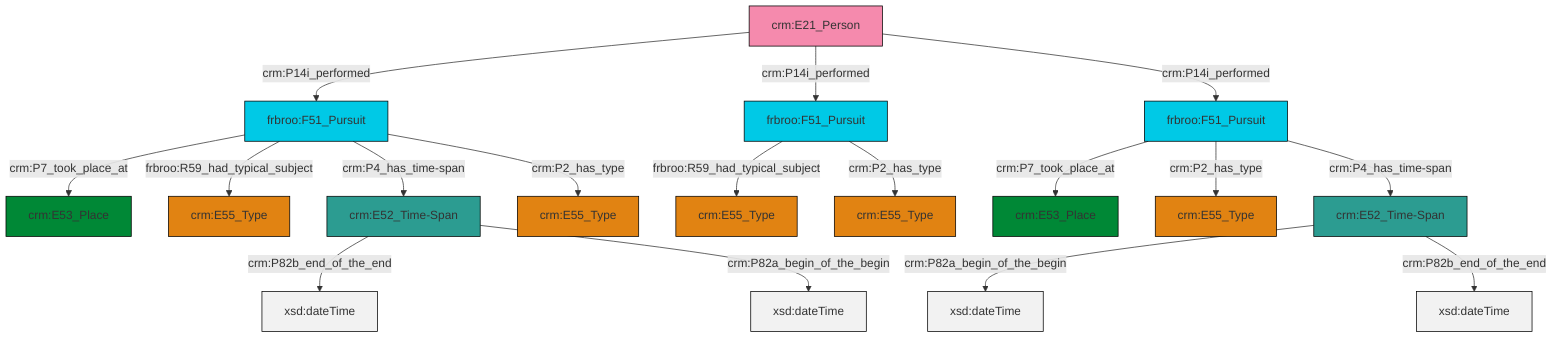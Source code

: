 graph TD
classDef Literal fill:#f2f2f2,stroke:#000000;
classDef CRM_Entity fill:#FFFFFF,stroke:#000000;
classDef Temporal_Entity fill:#00C9E6, stroke:#000000;
classDef Type fill:#E18312, stroke:#000000;
classDef Time-Span fill:#2C9C91, stroke:#000000;
classDef Appellation fill:#FFEB7F, stroke:#000000;
classDef Place fill:#008836, stroke:#000000;
classDef Persistent_Item fill:#B266B2, stroke:#000000;
classDef Conceptual_Object fill:#FFD700, stroke:#000000;
classDef Physical_Thing fill:#D2B48C, stroke:#000000;
classDef Actor fill:#f58aad, stroke:#000000;
classDef PC_Classes fill:#4ce600, stroke:#000000;
classDef Multi fill:#cccccc,stroke:#000000;

0["frbroo:F51_Pursuit"]:::Temporal_Entity -->|crm:P7_took_place_at| 1["crm:E53_Place"]:::Place
2["frbroo:F51_Pursuit"]:::Temporal_Entity -->|crm:P7_took_place_at| 3["crm:E53_Place"]:::Place
2["frbroo:F51_Pursuit"]:::Temporal_Entity -->|frbroo:R59_had_typical_subject| 4["crm:E55_Type"]:::Type
5["crm:E21_Person"]:::Actor -->|crm:P14i_performed| 2["frbroo:F51_Pursuit"]:::Temporal_Entity
11["crm:E52_Time-Span"]:::Time-Span -->|crm:P82b_end_of_the_end| 13[xsd:dateTime]:::Literal
0["frbroo:F51_Pursuit"]:::Temporal_Entity -->|crm:P2_has_type| 16["crm:E55_Type"]:::Type
17["frbroo:F51_Pursuit"]:::Temporal_Entity -->|frbroo:R59_had_typical_subject| 6["crm:E55_Type"]:::Type
0["frbroo:F51_Pursuit"]:::Temporal_Entity -->|crm:P4_has_time-span| 14["crm:E52_Time-Span"]:::Time-Span
14["crm:E52_Time-Span"]:::Time-Span -->|crm:P82a_begin_of_the_begin| 23[xsd:dateTime]:::Literal
14["crm:E52_Time-Span"]:::Time-Span -->|crm:P82b_end_of_the_end| 24[xsd:dateTime]:::Literal
17["frbroo:F51_Pursuit"]:::Temporal_Entity -->|crm:P2_has_type| 25["crm:E55_Type"]:::Type
5["crm:E21_Person"]:::Actor -->|crm:P14i_performed| 17["frbroo:F51_Pursuit"]:::Temporal_Entity
5["crm:E21_Person"]:::Actor -->|crm:P14i_performed| 0["frbroo:F51_Pursuit"]:::Temporal_Entity
11["crm:E52_Time-Span"]:::Time-Span -->|crm:P82a_begin_of_the_begin| 27[xsd:dateTime]:::Literal
2["frbroo:F51_Pursuit"]:::Temporal_Entity -->|crm:P4_has_time-span| 11["crm:E52_Time-Span"]:::Time-Span
2["frbroo:F51_Pursuit"]:::Temporal_Entity -->|crm:P2_has_type| 9["crm:E55_Type"]:::Type